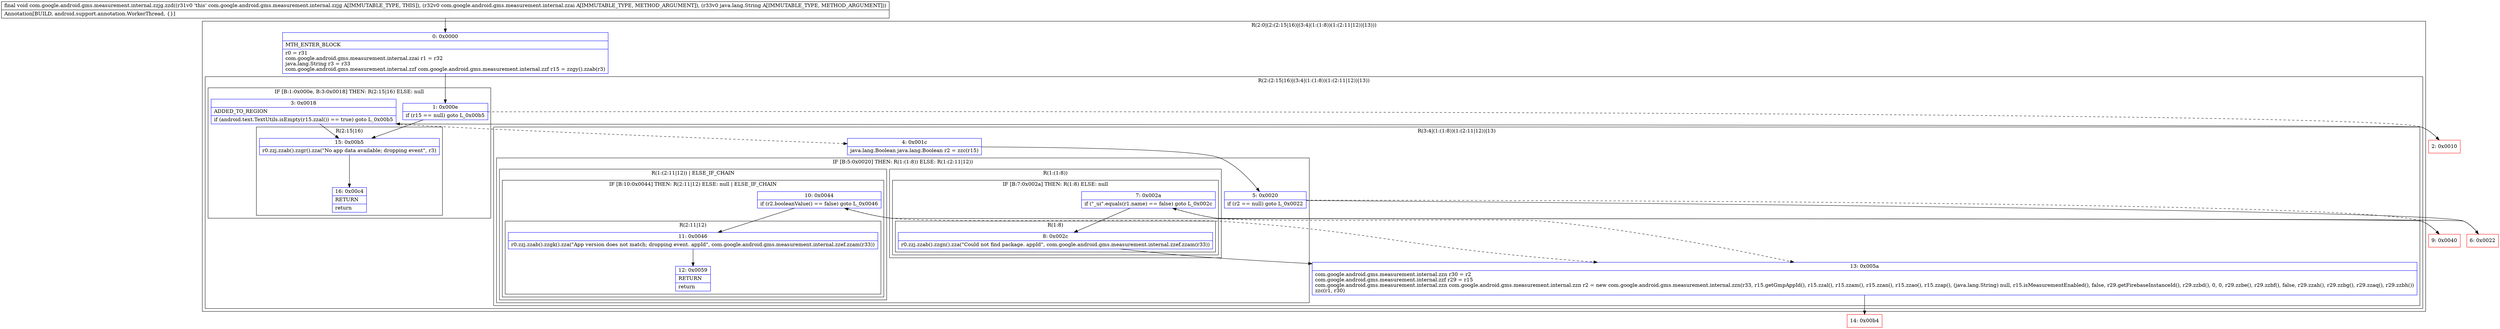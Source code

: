 digraph "CFG forcom.google.android.gms.measurement.internal.zzjg.zzd(Lcom\/google\/android\/gms\/measurement\/internal\/zzai;Ljava\/lang\/String;)V" {
subgraph cluster_Region_493734741 {
label = "R(2:0|(2:(2:15|16)|(3:4|(1:(1:8))(1:(2:11|12))|13)))";
node [shape=record,color=blue];
Node_0 [shape=record,label="{0\:\ 0x0000|MTH_ENTER_BLOCK\l|r0 = r31\lcom.google.android.gms.measurement.internal.zzai r1 = r32\ljava.lang.String r3 = r33\lcom.google.android.gms.measurement.internal.zzf com.google.android.gms.measurement.internal.zzf r15 = zzgy().zzab(r3)\l}"];
subgraph cluster_Region_373360868 {
label = "R(2:(2:15|16)|(3:4|(1:(1:8))(1:(2:11|12))|13))";
node [shape=record,color=blue];
subgraph cluster_IfRegion_1418076453 {
label = "IF [B:1:0x000e, B:3:0x0018] THEN: R(2:15|16) ELSE: null";
node [shape=record,color=blue];
Node_1 [shape=record,label="{1\:\ 0x000e|if (r15 == null) goto L_0x00b5\l}"];
Node_3 [shape=record,label="{3\:\ 0x0018|ADDED_TO_REGION\l|if (android.text.TextUtils.isEmpty(r15.zzal()) == true) goto L_0x00b5\l}"];
subgraph cluster_Region_658661883 {
label = "R(2:15|16)";
node [shape=record,color=blue];
Node_15 [shape=record,label="{15\:\ 0x00b5|r0.zzj.zzab().zzgr().zza(\"No app data available; dropping event\", r3)\l}"];
Node_16 [shape=record,label="{16\:\ 0x00c4|RETURN\l|return\l}"];
}
}
subgraph cluster_Region_1367086505 {
label = "R(3:4|(1:(1:8))(1:(2:11|12))|13)";
node [shape=record,color=blue];
Node_4 [shape=record,label="{4\:\ 0x001c|java.lang.Boolean java.lang.Boolean r2 = zzc(r15)\l}"];
subgraph cluster_IfRegion_1274104334 {
label = "IF [B:5:0x0020] THEN: R(1:(1:8)) ELSE: R(1:(2:11|12))";
node [shape=record,color=blue];
Node_5 [shape=record,label="{5\:\ 0x0020|if (r2 == null) goto L_0x0022\l}"];
subgraph cluster_Region_1721922602 {
label = "R(1:(1:8))";
node [shape=record,color=blue];
subgraph cluster_IfRegion_866490802 {
label = "IF [B:7:0x002a] THEN: R(1:8) ELSE: null";
node [shape=record,color=blue];
Node_7 [shape=record,label="{7\:\ 0x002a|if (\"_ui\".equals(r1.name) == false) goto L_0x002c\l}"];
subgraph cluster_Region_1801264241 {
label = "R(1:8)";
node [shape=record,color=blue];
Node_8 [shape=record,label="{8\:\ 0x002c|r0.zzj.zzab().zzgn().zza(\"Could not find package. appId\", com.google.android.gms.measurement.internal.zzef.zzam(r33))\l}"];
}
}
}
subgraph cluster_Region_1082585008 {
label = "R(1:(2:11|12)) | ELSE_IF_CHAIN\l";
node [shape=record,color=blue];
subgraph cluster_IfRegion_2047987588 {
label = "IF [B:10:0x0044] THEN: R(2:11|12) ELSE: null | ELSE_IF_CHAIN\l";
node [shape=record,color=blue];
Node_10 [shape=record,label="{10\:\ 0x0044|if (r2.booleanValue() == false) goto L_0x0046\l}"];
subgraph cluster_Region_1579075948 {
label = "R(2:11|12)";
node [shape=record,color=blue];
Node_11 [shape=record,label="{11\:\ 0x0046|r0.zzj.zzab().zzgk().zza(\"App version does not match; dropping event. appId\", com.google.android.gms.measurement.internal.zzef.zzam(r33))\l}"];
Node_12 [shape=record,label="{12\:\ 0x0059|RETURN\l|return\l}"];
}
}
}
}
Node_13 [shape=record,label="{13\:\ 0x005a|com.google.android.gms.measurement.internal.zzn r30 = r2\lcom.google.android.gms.measurement.internal.zzf r29 = r15\lcom.google.android.gms.measurement.internal.zzn com.google.android.gms.measurement.internal.zzn r2 = new com.google.android.gms.measurement.internal.zzn(r33, r15.getGmpAppId(), r15.zzal(), r15.zzam(), r15.zzan(), r15.zzao(), r15.zzap(), (java.lang.String) null, r15.isMeasurementEnabled(), false, r29.getFirebaseInstanceId(), r29.zzbd(), 0, 0, r29.zzbe(), r29.zzbf(), false, r29.zzah(), r29.zzbg(), r29.zzaq(), r29.zzbh())\lzzc(r1, r30)\l}"];
}
}
}
Node_2 [shape=record,color=red,label="{2\:\ 0x0010}"];
Node_6 [shape=record,color=red,label="{6\:\ 0x0022}"];
Node_9 [shape=record,color=red,label="{9\:\ 0x0040}"];
Node_14 [shape=record,color=red,label="{14\:\ 0x00b4}"];
MethodNode[shape=record,label="{final void com.google.android.gms.measurement.internal.zzjg.zzd((r31v0 'this' com.google.android.gms.measurement.internal.zzjg A[IMMUTABLE_TYPE, THIS]), (r32v0 com.google.android.gms.measurement.internal.zzai A[IMMUTABLE_TYPE, METHOD_ARGUMENT]), (r33v0 java.lang.String A[IMMUTABLE_TYPE, METHOD_ARGUMENT]))  | Annotation[BUILD, android.support.annotation.WorkerThread, \{\}]\l}"];
MethodNode -> Node_0;
Node_0 -> Node_1;
Node_1 -> Node_2[style=dashed];
Node_1 -> Node_15;
Node_3 -> Node_4[style=dashed];
Node_3 -> Node_15;
Node_15 -> Node_16;
Node_4 -> Node_5;
Node_5 -> Node_6;
Node_5 -> Node_9[style=dashed];
Node_7 -> Node_8;
Node_7 -> Node_13[style=dashed];
Node_8 -> Node_13;
Node_10 -> Node_11;
Node_10 -> Node_13[style=dashed];
Node_11 -> Node_12;
Node_13 -> Node_14;
Node_2 -> Node_3;
Node_6 -> Node_7;
Node_9 -> Node_10;
}

